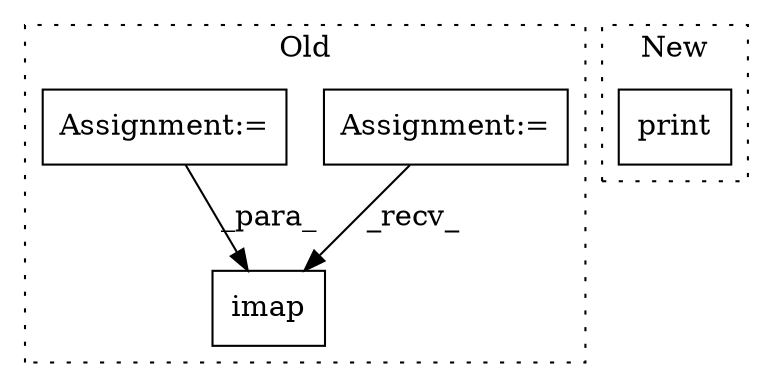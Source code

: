 digraph G {
subgraph cluster0 {
1 [label="imap" a="32" s="1115,1140" l="5,1" shape="box"];
3 [label="Assignment:=" a="7" s="997" l="4" shape="box"];
4 [label="Assignment:=" a="7" s="780" l="6" shape="box"];
label = "Old";
style="dotted";
}
subgraph cluster1 {
2 [label="print" a="32" s="625,668" l="6,1" shape="box"];
label = "New";
style="dotted";
}
3 -> 1 [label="_recv_"];
4 -> 1 [label="_para_"];
}